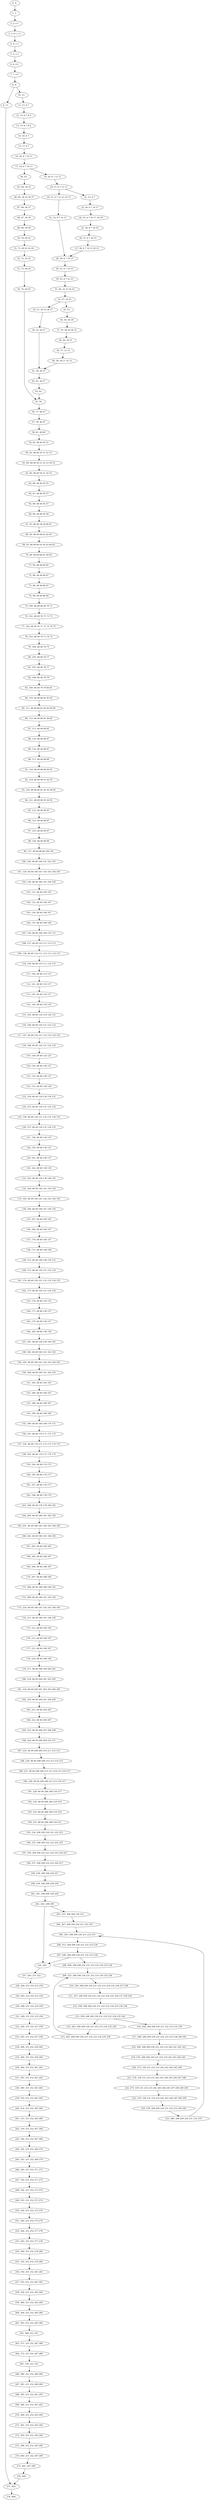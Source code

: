 digraph G {
0[label="0, 0: "];
1[label="1, 1: "];
2[label="2, 2: 0 1 "];
3[label="3, 3: 0 1 2 3 "];
4[label="4, 4: 2 3 "];
5[label="5, 5: 2 3 "];
6[label="6, 6: 4 5 "];
7[label="7, 7: 4 5 "];
8[label="8, 8: "];
9[label="9, 11: "];
10[label="10, 12: "];
11[label="11, 13: 6 7 "];
12[label="12, 14: 6 7 8 9 "];
13[label="13, 15: 6 7 8 9 "];
14[label="14, 16: 6 7 "];
15[label="15, 17: 6 7 "];
16[label="16, 18: 6 7 10 11 "];
17[label="17, 19: 6 7 10 11 "];
18[label="18, 24: 6 7 12 13 "];
19[label="19, 27: 6 7 12 13 "];
20[label="20, 31: 6 7 12 13 14 15 "];
21[label="21, 32: 6 7 14 15 "];
22[label="22, 33: 6 7 "];
23[label="23, 34: 6 7 16 17 "];
24[label="24, 35: 6 7 16 17 18 19 "];
25[label="25, 36: 6 7 18 19 "];
26[label="26, 37: 6 7 20 21 "];
27[label="27, 38: 6 7 14 15 20 21 "];
28[label="28, 39: 6 7 14 15 "];
29[label="29, 41: 6 7 14 15 "];
30[label="30, 43: 6 7 22 23 "];
31[label="31, 44: 22 23 24 25 "];
32[label="32, 47: 24 25 "];
33[label="33, 51: 24 25 26 27 "];
34[label="34, 52: 26 27 "];
35[label="35, 53: "];
36[label="36, 54: 28 29 "];
37[label="37, 55: 28 29 30 31 "];
38[label="38, 56: 30 31 "];
39[label="39, 57: 32 33 "];
40[label="40, 58: 26 27 32 33 "];
41[label="41, 59: 26 27 "];
42[label="42, 61: 26 27 "];
43[label="43, 62: "];
44[label="44, 63: "];
45[label="45, 64: 34 35 "];
46[label="46, 65: 34 35 36 37 "];
47[label="47, 66: 36 37 "];
48[label="48, 67: 38 39 "];
49[label="49, 69: 38 39 "];
50[label="50, 70: 40 41 "];
51[label="51, 71: 40 41 42 43 "];
52[label="52, 72: 42 43 "];
53[label="53, 73: 44 45 "];
54[label="54, 75: 44 45 "];
55[label="55, 76: "];
56[label="56, 77: 46 47 "];
57[label="57, 78: 46 47 "];
58[label="58, 81: 48 49 "];
59[label="59, 82: 48 49 50 51 "];
60[label="60, 83: 48 49 50 51 52 53 "];
61[label="61, 84: 48 49 50 51 52 53 54 55 "];
62[label="62, 85: 48 49 50 51 54 55 "];
63[label="63, 86: 48 49 54 55 "];
64[label="64, 87: 48 49 56 57 "];
65[label="65, 89: 48 49 56 57 "];
66[label="66, 90: 48 49 58 59 "];
67[label="67, 91: 48 49 58 59 60 61 "];
68[label="68, 92: 48 49 60 61 62 63 "];
69[label="69, 93: 48 49 60 61 62 63 64 65 "];
70[label="70, 94: 48 49 60 61 64 65 "];
71[label="71, 95: 48 49 64 65 "];
72[label="72, 96: 48 49 66 67 "];
73[label="73, 98: 48 49 66 67 "];
74[label="74, 99: 48 49 68 69 "];
75[label="75, 100: 48 49 68 69 70 71 "];
76[label="76, 101: 48 49 70 71 72 73 "];
77[label="77, 102: 48 49 70 71 72 73 74 75 "];
78[label="78, 103: 48 49 70 71 74 75 "];
79[label="79, 104: 48 49 74 75 "];
80[label="80, 105: 48 49 76 77 "];
81[label="81, 107: 48 49 76 77 "];
82[label="82, 108: 48 49 78 79 "];
83[label="83, 109: 48 49 78 79 80 81 "];
84[label="84, 110: 48 49 80 81 82 83 "];
85[label="85, 111: 48 49 80 81 82 83 84 85 "];
86[label="86, 112: 48 49 80 81 84 85 "];
87[label="87, 113: 48 49 84 85 "];
88[label="88, 114: 48 49 86 87 "];
89[label="89, 116: 48 49 86 87 "];
90[label="90, 117: 48 49 88 89 "];
91[label="91, 118: 48 49 88 89 90 91 "];
92[label="92, 119: 48 49 90 91 92 93 "];
93[label="93, 120: 48 49 90 91 92 93 94 95 "];
94[label="94, 121: 48 49 90 91 94 95 "];
95[label="95, 122: 48 49 94 95 "];
96[label="96, 123: 48 49 96 97 "];
97[label="97, 125: 48 49 96 97 "];
98[label="98, 126: 48 49 98 99 "];
99[label="99, 127: 48 49 98 99 100 101 "];
100[label="100, 128: 48 49 100 101 102 103 "];
101[label="101, 129: 48 49 100 101 102 103 104 105 "];
102[label="102, 130: 48 49 100 101 104 105 "];
103[label="103, 131: 48 49 104 105 "];
104[label="104, 132: 48 49 106 107 "];
105[label="105, 134: 48 49 106 107 "];
106[label="106, 135: 48 49 108 109 "];
107[label="107, 136: 48 49 108 109 110 111 "];
108[label="108, 137: 48 49 110 111 112 113 "];
109[label="109, 138: 48 49 110 111 112 113 114 115 "];
110[label="110, 139: 48 49 110 111 114 115 "];
111[label="111, 140: 48 49 114 115 "];
112[label="112, 141: 48 49 116 117 "];
113[label="113, 143: 48 49 116 117 "];
114[label="114, 144: 48 49 118 119 "];
115[label="115, 145: 48 49 118 119 120 121 "];
116[label="116, 146: 48 49 120 121 122 123 "];
117[label="117, 147: 48 49 120 121 122 123 124 125 "];
118[label="118, 148: 48 49 120 121 124 125 "];
119[label="119, 149: 48 49 124 125 "];
120[label="120, 150: 48 49 126 127 "];
121[label="121, 152: 48 49 126 127 "];
122[label="122, 153: 48 49 128 129 "];
123[label="123, 154: 48 49 128 129 130 131 "];
124[label="124, 155: 48 49 130 131 132 133 "];
125[label="125, 156: 48 49 130 131 132 133 134 135 "];
126[label="126, 157: 48 49 130 131 134 135 "];
127[label="127, 158: 48 49 134 135 "];
128[label="128, 159: 48 49 136 137 "];
129[label="129, 161: 48 49 136 137 "];
130[label="130, 162: 48 49 138 139 "];
131[label="131, 163: 48 49 138 139 140 141 "];
132[label="132, 164: 48 49 140 141 142 143 "];
133[label="133, 165: 48 49 140 141 142 143 144 145 "];
134[label="134, 166: 48 49 140 141 144 145 "];
135[label="135, 167: 48 49 144 145 "];
136[label="136, 168: 48 49 146 147 "];
137[label="137, 170: 48 49 146 147 "];
138[label="138, 171: 48 49 148 149 "];
139[label="139, 172: 48 49 148 149 150 151 "];
140[label="140, 173: 48 49 150 151 152 153 "];
141[label="141, 174: 48 49 150 151 152 153 154 155 "];
142[label="142, 175: 48 49 150 151 154 155 "];
143[label="143, 176: 48 49 154 155 "];
144[label="144, 177: 48 49 156 157 "];
145[label="145, 179: 48 49 156 157 "];
146[label="146, 180: 48 49 158 159 "];
147[label="147, 181: 48 49 158 159 160 161 "];
148[label="148, 182: 48 49 160 161 162 163 "];
149[label="149, 183: 48 49 160 161 162 163 164 165 "];
150[label="150, 184: 48 49 160 161 164 165 "];
151[label="151, 185: 48 49 164 165 "];
152[label="152, 186: 48 49 166 167 "];
153[label="153, 188: 48 49 166 167 "];
154[label="154, 189: 48 49 168 169 "];
155[label="155, 190: 48 49 168 169 170 171 "];
156[label="156, 191: 48 49 170 171 172 173 "];
157[label="157, 192: 48 49 170 171 172 173 174 175 "];
158[label="158, 193: 48 49 170 171 174 175 "];
159[label="159, 194: 48 49 174 175 "];
160[label="160, 195: 48 49 176 177 "];
161[label="161, 197: 48 49 176 177 "];
162[label="162, 198: 48 49 178 179 "];
163[label="163, 199: 48 49 178 179 180 181 "];
164[label="164, 200: 48 49 180 181 182 183 "];
165[label="165, 201: 48 49 180 181 182 183 184 185 "];
166[label="166, 202: 48 49 180 181 184 185 "];
167[label="167, 203: 48 49 184 185 "];
168[label="168, 204: 48 49 186 187 "];
169[label="169, 206: 48 49 186 187 "];
170[label="170, 207: 48 49 188 189 "];
171[label="171, 208: 48 49 188 189 190 191 "];
172[label="172, 209: 48 49 190 191 192 193 "];
173[label="173, 210: 48 49 190 191 192 193 194 195 "];
174[label="174, 211: 48 49 190 191 194 195 "];
175[label="175, 212: 48 49 194 195 "];
176[label="176, 213: 48 49 196 197 "];
177[label="177, 215: 48 49 196 197 "];
178[label="178, 216: 48 49 198 199 "];
179[label="179, 217: 48 49 198 199 200 201 "];
180[label="180, 218: 48 49 200 201 202 203 "];
181[label="181, 219: 48 49 200 201 202 203 204 205 "];
182[label="182, 220: 48 49 200 201 204 205 "];
183[label="183, 221: 48 49 204 205 "];
184[label="184, 222: 48 49 206 207 "];
185[label="185, 223: 48 49 206 207 208 209 "];
186[label="186, 224: 48 49 208 209 210 211 "];
187[label="187, 225: 48 49 208 209 210 211 212 213 "];
188[label="188, 226: 48 49 208 209 212 213 214 215 "];
189[label="189, 227: 48 49 208 209 212 213 214 215 216 217 "];
190[label="190, 228: 48 49 208 209 212 213 216 217 "];
191[label="191, 229: 48 49 208 209 216 217 "];
192[label="192, 230: 48 49 208 209 218 219 "];
193[label="193, 232: 48 49 208 209 218 219 "];
194[label="194, 233: 48 49 208 209 220 221 "];
195[label="195, 234: 208 209 220 221 222 223 "];
196[label="196, 235: 208 209 222 223 224 225 "];
197[label="197, 236: 208 209 222 223 224 225 226 227 "];
198[label="198, 237: 208 209 222 223 226 227 "];
199[label="199, 238: 208 209 226 227 "];
200[label="200, 239: 208 209 228 229 "];
201[label="201, 241: 208 209 228 229 "];
202[label="202, 242: 208 209 "];
203[label="203, 255: 208 209 230 231 "];
204[label="204, 267: 208 209 230 231 232 233 "];
205[label="205, 245: 208 209 230 231 232 233 "];
206[label="206, 412: 208 209 230 231 232 233 234 "];
207[label="207, 248: 208 209 230 231 232 233 234 "];
208[label="208, 409: 208 209 230 231 232 233 234 235 236 "];
209[label="209, 252: 208 209 230 231 232 233 234 235 236 "];
210[label="210, 256: 208 209 230 231 232 233 234 235 236 237 238 "];
211[label="211, 257: 208 209 230 231 232 233 234 235 236 237 238 239 "];
212[label="212, 258: 208 209 230 231 232 233 234 235 236 239 "];
213[label="213, 259: 208 209 230 231 232 233 234 235 236 "];
214[label="214, 263: 208 209 230 231 232 233 234 235 236 "];
215[label="215, 265: 208 209 230 231 232 233 234 235 236 "];
216[label="216, 266: 208 209 230 231 232 233 235 236 "];
217[label="217, 268: 208 209 230 231 232 233 235 236 240 241 "];
218[label="218, 269: 208 209 230 231 232 233 240 241 242 243 "];
219[label="219, 270: 208 209 230 231 232 233 242 243 244 245 "];
220[label="220, 273: 230 231 232 233 242 243 244 245 246 "];
221[label="221, 274: 230 231 232 233 242 243 244 245 246 247 248 "];
222[label="222, 275: 230 231 232 233 242 243 244 245 247 248 249 250 "];
223[label="223, 276: 230 231 232 233 242 243 244 245 249 250 "];
224[label="224, 278: 208 209 230 231 232 233 244 245 "];
225[label="225, 280: 208 209 230 231 232 233 "];
226[label="226, 282: "];
227[label="227, 283: 251 252 "];
228[label="228, 284: 251 252 253 254 "];
229[label="229, 285: 251 252 253 254 "];
230[label="230, 289: 251 252 255 256 "];
231[label="231, 290: 251 252 255 256 "];
232[label="232, 294: 251 252 257 258 "];
233[label="233, 295: 251 252 257 258 "];
234[label="234, 299: 251 252 259 260 "];
235[label="235, 300: 251 252 259 260 "];
236[label="236, 304: 251 252 261 262 "];
237[label="237, 305: 251 252 261 262 "];
238[label="238, 309: 251 252 263 264 "];
239[label="239, 310: 251 252 263 264 "];
240[label="240, 314: 251 252 265 266 "];
241[label="241, 315: 251 252 265 266 "];
242[label="242, 319: 251 252 267 268 "];
243[label="243, 320: 251 252 267 268 "];
244[label="244, 324: 251 252 269 270 "];
245[label="245, 325: 251 252 269 270 "];
246[label="246, 329: 251 252 271 272 "];
247[label="247, 330: 251 252 271 272 "];
248[label="248, 334: 251 252 273 274 "];
249[label="249, 335: 251 252 273 274 "];
250[label="250, 339: 251 252 275 276 "];
251[label="251, 340: 251 252 275 276 "];
252[label="252, 344: 251 252 277 278 "];
253[label="253, 345: 251 252 277 278 "];
254[label="254, 349: 251 252 279 280 "];
255[label="255, 350: 251 252 279 280 "];
256[label="256, 354: 251 252 281 282 "];
257[label="257, 355: 251 252 281 282 "];
258[label="258, 359: 251 252 283 284 "];
259[label="259, 360: 251 252 283 284 "];
260[label="260, 364: 251 252 285 286 "];
261[label="261, 365: 251 252 285 286 "];
262[label="262, 369: 251 252 "];
263[label="263, 371: 251 252 287 288 "];
264[label="264, 372: 251 252 287 288 "];
265[label="265, 376: 251 252 "];
266[label="266, 380: 251 252 289 290 "];
267[label="267, 381: 251 252 289 290 "];
268[label="268, 385: 251 252 291 292 "];
269[label="269, 386: 251 252 291 292 "];
270[label="270, 390: 251 252 293 294 "];
271[label="271, 391: 251 252 293 294 "];
272[label="272, 395: 251 252 295 296 "];
273[label="273, 396: 251 252 295 296 "];
274[label="274, 400: 251 252 297 298 "];
275[label="275, 401: 297 298 "];
276[label="276, 404: "];
277[label="277, 405: "];
278[label="278, 406: "];
0->1 ;
1->2 ;
2->3 ;
3->4 ;
4->5 ;
5->6 ;
6->7 ;
7->8 ;
8->9 ;
8->10 ;
9->277 ;
10->11 ;
11->12 ;
12->13 ;
13->14 ;
14->15 ;
15->16 ;
16->17 ;
17->18 ;
17->44 ;
18->19 ;
19->20 ;
19->22 ;
20->21 ;
21->28 ;
22->23 ;
23->24 ;
24->25 ;
25->26 ;
26->27 ;
27->28 ;
28->29 ;
29->30 ;
30->31 ;
31->32 ;
32->33 ;
32->35 ;
33->34 ;
34->41 ;
35->36 ;
36->37 ;
37->38 ;
38->39 ;
39->40 ;
40->41 ;
41->42 ;
42->43 ;
43->55 ;
44->45 ;
45->46 ;
46->47 ;
47->48 ;
48->49 ;
49->50 ;
50->51 ;
51->52 ;
52->53 ;
53->54 ;
54->55 ;
55->56 ;
56->57 ;
57->58 ;
58->59 ;
59->60 ;
60->61 ;
61->62 ;
62->63 ;
63->64 ;
64->65 ;
65->66 ;
66->67 ;
67->68 ;
68->69 ;
69->70 ;
70->71 ;
71->72 ;
72->73 ;
73->74 ;
74->75 ;
75->76 ;
76->77 ;
77->78 ;
78->79 ;
79->80 ;
80->81 ;
81->82 ;
82->83 ;
83->84 ;
84->85 ;
85->86 ;
86->87 ;
87->88 ;
88->89 ;
89->90 ;
90->91 ;
91->92 ;
92->93 ;
93->94 ;
94->95 ;
95->96 ;
96->97 ;
97->98 ;
98->99 ;
99->100 ;
100->101 ;
101->102 ;
102->103 ;
103->104 ;
104->105 ;
105->106 ;
106->107 ;
107->108 ;
108->109 ;
109->110 ;
110->111 ;
111->112 ;
112->113 ;
113->114 ;
114->115 ;
115->116 ;
116->117 ;
117->118 ;
118->119 ;
119->120 ;
120->121 ;
121->122 ;
122->123 ;
123->124 ;
124->125 ;
125->126 ;
126->127 ;
127->128 ;
128->129 ;
129->130 ;
130->131 ;
131->132 ;
132->133 ;
133->134 ;
134->135 ;
135->136 ;
136->137 ;
137->138 ;
138->139 ;
139->140 ;
140->141 ;
141->142 ;
142->143 ;
143->144 ;
144->145 ;
145->146 ;
146->147 ;
147->148 ;
148->149 ;
149->150 ;
150->151 ;
151->152 ;
152->153 ;
153->154 ;
154->155 ;
155->156 ;
156->157 ;
157->158 ;
158->159 ;
159->160 ;
160->161 ;
161->162 ;
162->163 ;
163->164 ;
164->165 ;
165->166 ;
166->167 ;
167->168 ;
168->169 ;
169->170 ;
170->171 ;
171->172 ;
172->173 ;
173->174 ;
174->175 ;
175->176 ;
176->177 ;
177->178 ;
178->179 ;
179->180 ;
180->181 ;
181->182 ;
182->183 ;
183->184 ;
184->185 ;
185->186 ;
186->187 ;
187->188 ;
188->189 ;
189->190 ;
190->191 ;
191->192 ;
192->193 ;
193->194 ;
194->195 ;
195->196 ;
196->197 ;
197->198 ;
198->199 ;
199->200 ;
200->201 ;
201->202 ;
202->203 ;
202->226 ;
203->204 ;
204->205 ;
205->206 ;
206->207 ;
207->208 ;
207->226 ;
208->209 ;
209->210 ;
210->211 ;
211->212 ;
212->213 ;
213->214 ;
213->216 ;
214->215 ;
215->209 ;
216->217 ;
217->218 ;
218->219 ;
219->220 ;
220->221 ;
221->222 ;
222->223 ;
223->224 ;
224->225 ;
225->205 ;
226->227 ;
227->228 ;
228->229 ;
229->230 ;
230->231 ;
231->232 ;
232->233 ;
233->234 ;
234->235 ;
235->236 ;
236->237 ;
237->238 ;
238->239 ;
239->240 ;
240->241 ;
241->242 ;
242->243 ;
243->244 ;
244->245 ;
245->246 ;
246->247 ;
247->248 ;
248->249 ;
249->250 ;
250->251 ;
251->252 ;
252->253 ;
253->254 ;
254->255 ;
255->256 ;
256->257 ;
257->258 ;
258->259 ;
259->260 ;
260->261 ;
261->262 ;
262->263 ;
263->264 ;
264->265 ;
265->266 ;
266->267 ;
267->268 ;
268->269 ;
269->270 ;
270->271 ;
271->272 ;
272->273 ;
273->274 ;
274->275 ;
275->276 ;
276->277 ;
277->278 ;
}
